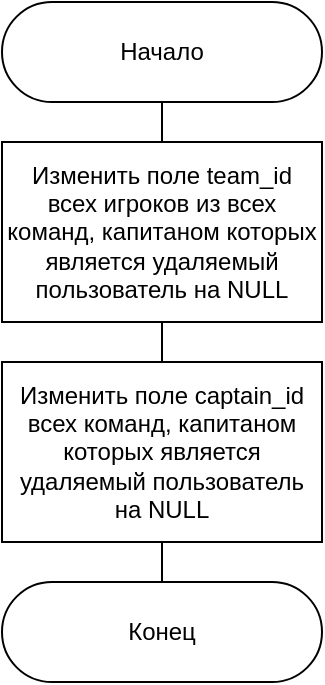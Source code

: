<mxfile version="18.1.2"><diagram id="nj_ogBd7raQlKR1HEmOV" name="Page-1"><mxGraphModel dx="1154" dy="752" grid="1" gridSize="10" guides="1" tooltips="1" connect="1" arrows="1" fold="1" page="1" pageScale="1" pageWidth="827" pageHeight="1169" math="0" shadow="0"><root><mxCell id="0"/><mxCell id="1" parent="0"/><mxCell id="k3aOcXrrBYRCDchsQsT3-35" style="edgeStyle=orthogonalEdgeStyle;rounded=0;orthogonalLoop=1;jettySize=auto;html=1;endArrow=none;" edge="1" parent="1" source="k3aOcXrrBYRCDchsQsT3-29" target="k3aOcXrrBYRCDchsQsT3-33"><mxGeometry relative="1" as="geometry"/></mxCell><mxCell id="k3aOcXrrBYRCDchsQsT3-29" value="Изменить поле team_id всех игроков из всех команд, капитаном которых является удаляемый пользователь на NULL" style="rounded=0;whiteSpace=wrap;html=1;absoluteArcSize=1;arcSize=14;strokeWidth=1;fontStyle=0;fontSize=12;fontFamily=Helvetica;" vertex="1" parent="1"><mxGeometry x="40" y="110" width="160" height="90" as="geometry"/></mxCell><mxCell id="k3aOcXrrBYRCDchsQsT3-34" style="edgeStyle=orthogonalEdgeStyle;rounded=0;orthogonalLoop=1;jettySize=auto;html=1;endArrow=none;" edge="1" parent="1" source="k3aOcXrrBYRCDchsQsT3-31" target="k3aOcXrrBYRCDchsQsT3-29"><mxGeometry relative="1" as="geometry"/></mxCell><mxCell id="k3aOcXrrBYRCDchsQsT3-31" value="&lt;font style=&quot;font-size: 12px;&quot;&gt;Начало&lt;/font&gt;" style="rounded=1;whiteSpace=wrap;html=1;fontFamily=Helvetica;fontSize=12;arcSize=50;fontStyle=0" vertex="1" parent="1"><mxGeometry x="40.0" y="40" width="160" height="50" as="geometry"/></mxCell><mxCell id="k3aOcXrrBYRCDchsQsT3-32" value="&lt;font style=&quot;font-size: 12px;&quot;&gt;Конец&lt;/font&gt;" style="rounded=1;whiteSpace=wrap;html=1;fontFamily=Helvetica;fontSize=12;arcSize=50;fontStyle=0" vertex="1" parent="1"><mxGeometry x="40" y="330" width="160" height="50" as="geometry"/></mxCell><mxCell id="k3aOcXrrBYRCDchsQsT3-36" style="edgeStyle=orthogonalEdgeStyle;rounded=0;orthogonalLoop=1;jettySize=auto;html=1;endArrow=none;" edge="1" parent="1" source="k3aOcXrrBYRCDchsQsT3-33" target="k3aOcXrrBYRCDchsQsT3-32"><mxGeometry relative="1" as="geometry"/></mxCell><mxCell id="k3aOcXrrBYRCDchsQsT3-33" value="Изменить поле captain_id всех команд, капитаном которых является удаляемый пользователь на NULL" style="rounded=0;whiteSpace=wrap;html=1;absoluteArcSize=1;arcSize=14;strokeWidth=1;fontStyle=0;fontSize=12;fontFamily=Helvetica;" vertex="1" parent="1"><mxGeometry x="40" y="220" width="160" height="90" as="geometry"/></mxCell></root></mxGraphModel></diagram></mxfile>